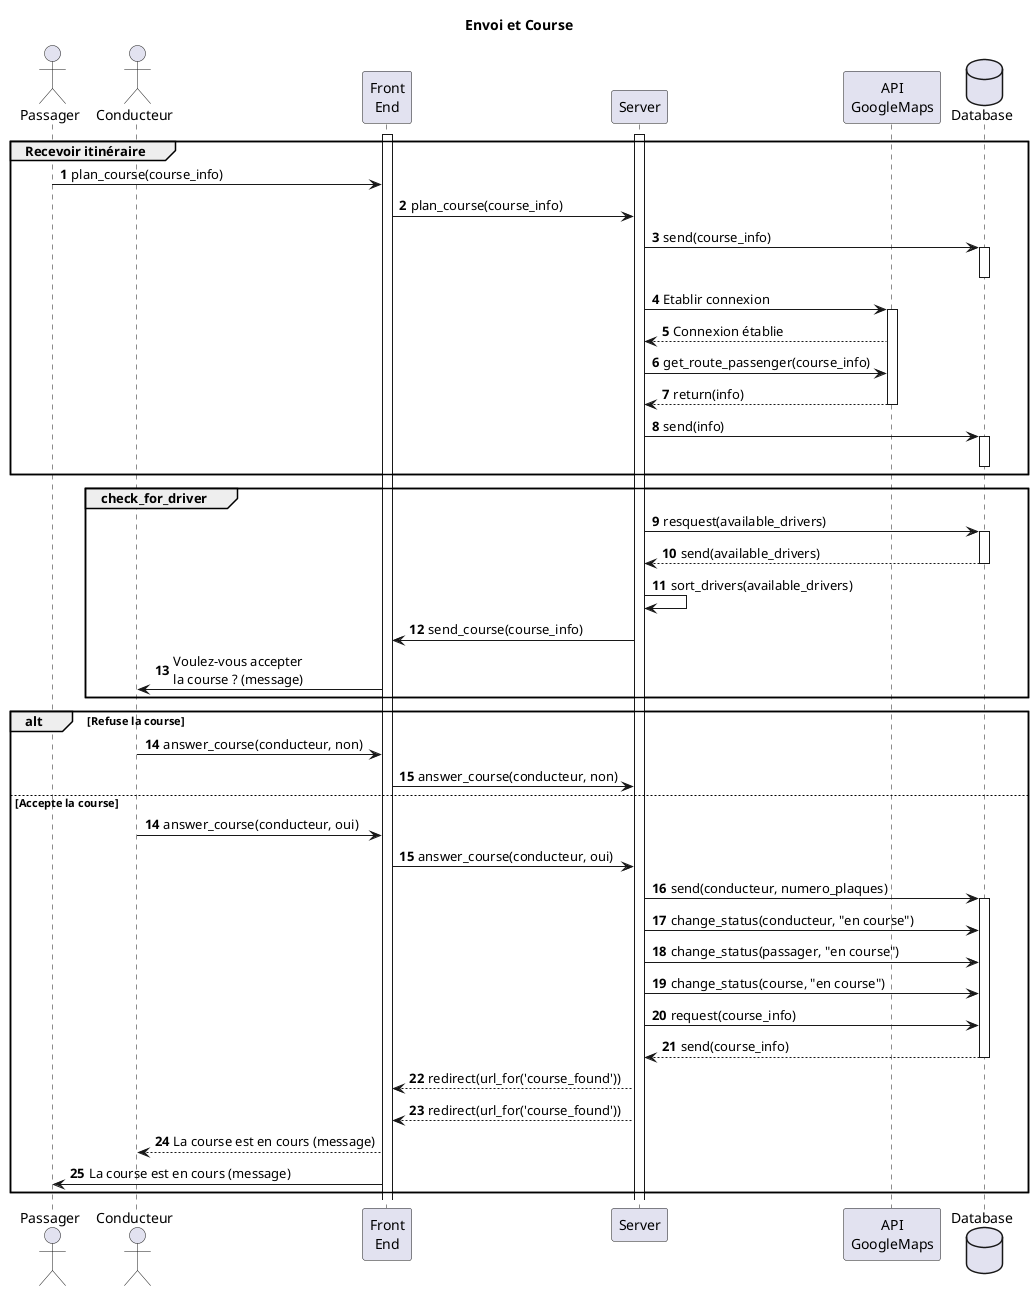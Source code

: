 @startuml

Title Envoi et Course

actor "Passager"
actor "Conducteur"
participant "Front\nEnd" as FrontEnd
participant Server
participant "API\nGoogleMaps" as GoogleMaps
database Database 

autonumber
activate FrontEnd
activate Server

group Recevoir itinéraire 
    Passager -> FrontEnd : plan_course(course_info)
    FrontEnd -> Server : plan_course(course_info)
    Server -> Database ++: send(course_info)
    deactivate Database 
    Server -> GoogleMaps ++: Etablir connexion
    GoogleMaps --> Server : Connexion établie
    Server -> GoogleMaps : get_route_passenger(course_info)
    GoogleMaps --> Server-- : return(info)
    Server -> Database++ : send(info)
    deactivate Database
end

group check_for_driver
    Server -> Database++ : resquest(available_drivers)
    Database --> Server-- : send(available_drivers)
    Server -> Server : sort_drivers(available_drivers)


    Server -> FrontEnd : send_course(course_info)
    FrontEnd -> Conducteur : Voulez-vous accepter\nla course ? (message)
end

alt Refuse la course
    Conducteur -> FrontEnd : answer_course(conducteur, non)
    FrontEnd -> Server : answer_course(conducteur, non)

else Accepte la course
    autonumber 14
    Conducteur -> FrontEnd : answer_course(conducteur, oui)
    FrontEnd -> Server : answer_course(conducteur, oui)
    Server -> Database++ : send(conducteur, numero_plaques)
    Server -> Database : change_status(conducteur, "en course")
    Server -> Database : change_status(passager, "en course")
    Server -> Database : change_status(course, "en course")
    Server -> Database : request(course_info)
    Database --> Server --: send(course_info)
    Server --> FrontEnd : redirect(url_for('course_found'))
    Server --> FrontEnd : redirect(url_for('course_found'))
    FrontEnd --> Conducteur : La course est en cours (message)
    FrontEnd -> Passager : La course est en cours (message)
end


@enduml